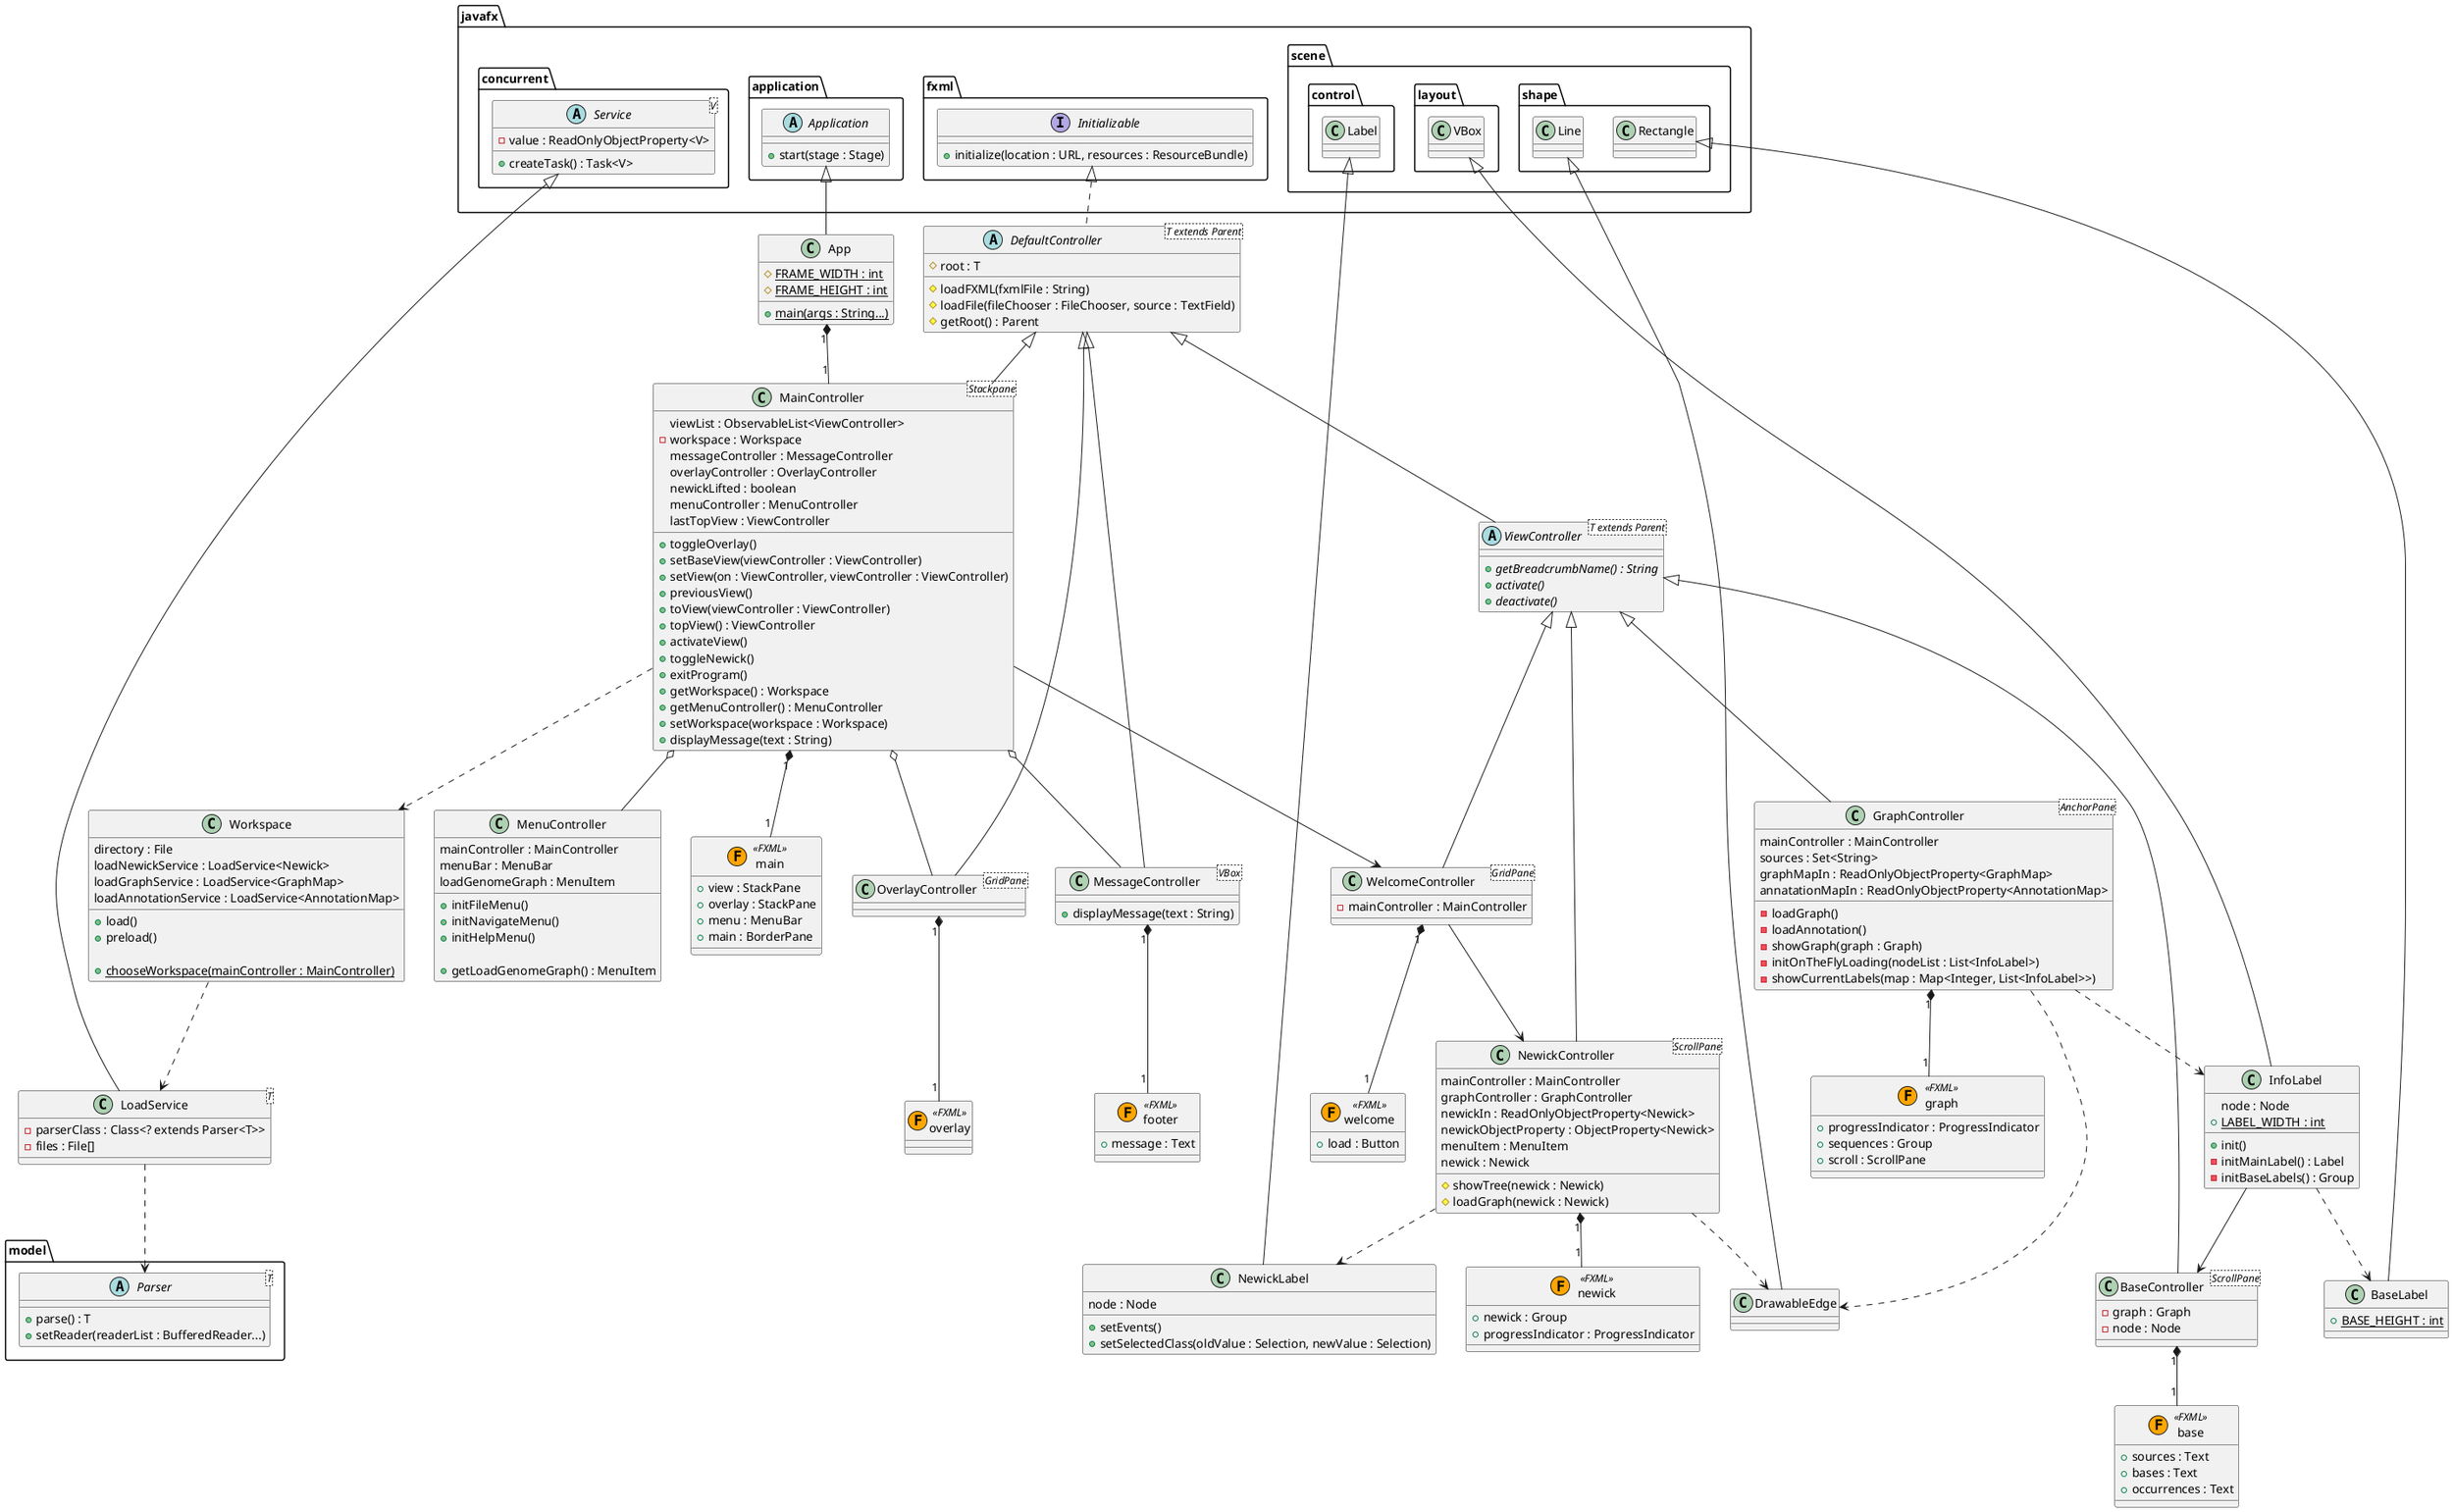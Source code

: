 @startuml
class App extends javafx.application.Application {
    {static} # FRAME_WIDTH : int
    {static} # FRAME_HEIGHT : int

    {static} +main(args : String...)
}

class DrawableEdge extends javafx.scene.shape.Line
class BaseLabel extends javafx.scene.shape.Rectangle {
    {static}+BASE_HEIGHT : int
}
class InfoLabel extends javafx.scene.layout.VBox {
    node : Node
    {static}+LABEL_WIDTH : int

    +init()
    -initMainLabel() : Label
    -initBaseLabels() : Group
}
class NewickLabel extends javafx.scene.control.Label {
    node : Node

    +setEvents()
    +setSelectedClass(oldValue : Selection, newValue : Selection)
}

abstract class DefaultController<T extends Parent> implements javafx.fxml.Initializable {
    # root : T
    #loadFXML(fxmlFile : String)
    #loadFile(fileChooser : FileChooser, source : TextField)
    #getRoot() : Parent
}
abstract class ViewController<T extends Parent> extends DefaultController {
    +{abstract}getBreadcrumbName() : String
    +{abstract}activate()
    +{abstract}deactivate()
}
class GraphController<AnchorPane> extends ViewController {
    mainController : MainController
    sources : Set<String>
    graphMapIn : ReadOnlyObjectProperty<GraphMap>
    annatationMapIn : ReadOnlyObjectProperty<AnnotationMap>

    -loadGraph()
    -loadAnnotation()
    -showGraph(graph : Graph)
    -initOnTheFlyLoading(nodeList : List<InfoLabel>)
    -showCurrentLabels(map : Map<Integer, List<InfoLabel>>)
}
class MainController<Stackpane> extends DefaultController {
    viewList : ObservableList<ViewController>
    -workspace : Workspace
    messageController : MessageController
    overlayController : OverlayController
    newickLifted : boolean
    menuController : MenuController
    lastTopView : ViewController

    +toggleOverlay()
    +setBaseView(viewController : ViewController)
    +setView(on : ViewController, viewController : ViewController)
    +previousView()
    +toView(viewController : ViewController)
    +topView() : ViewController
    +activateView()
    +toggleNewick()
    +exitProgram()
    +getWorkspace() : Workspace
    +getMenuController() : MenuController
    +setWorkspace(workspace : Workspace)
    +displayMessage(text : String)
}
class BaseController<ScrollPane> extends ViewController {
    -graph : Graph
    -node : Node
}
class MessageController<VBox> extends DefaultController {
    +displayMessage(text : String)
}
class MenuController {
    mainController : MainController
    menuBar : MenuBar
    loadGenomeGraph : MenuItem

    +initFileMenu()
    +initNavigateMenu()
    +initHelpMenu()

    +getLoadGenomeGraph() : MenuItem
}
class NewickController<ScrollPane> extends ViewController {
    mainController : MainController
    graphController : GraphController
    newickIn : ReadOnlyObjectProperty<Newick>
    newickObjectProperty : ObjectProperty<Newick>
    menuItem : MenuItem
    newick : Newick

    #showTree(newick : Newick)
    #loadGraph(newick : Newick)
}
class WelcomeController<GridPane> extends ViewController {
    -mainController : MainController
}
class OverlayController<GridPane> extends DefaultController

class LoadService<T> extends javafx.concurrent.Service {
    -parserClass : Class<? extends Parser<T>>
    -files : File[]
}
abstract class model.Parser<T> {
    +parse() : T
    +setReader(readerList : BufferedReader...)
}

class Workspace {
    directory : File
    loadNewickService : LoadService<Newick>
    loadGraphService : LoadService<GraphMap>
    loadAnnotationService : LoadService<AnnotationMap>

    +load()
    +preload()

    +{static}chooseWorkspace(mainController : MainController)
}

'FXML
class base << (F,orange) FXML >> {
    + sources : Text
    + bases : Text
    + occurrences : Text
}
class graph << (F,orange) FXML >> {
    + progressIndicator : ProgressIndicator
    + sequences : Group
    + scroll : ScrollPane
}
class main << (F,orange) FXML >> {
    + view : StackPane
    + overlay : StackPane
    + menu : MenuBar
    + main : BorderPane
}
class newick << (F,orange) FXML >> {
    + newick : Group
    + progressIndicator : ProgressIndicator
}
class footer << (F,orange) FXML >> {
    + message : Text
}
class welcome << (F,orange) FXML >> {
    + load : Button
}
class overlay << (F,orange) FXML >>

'Relations
BaseController "1" *-- "1" base
GraphController "1" *-- "1" graph
MainController "1" *-- "1" main
NewickController "1" *-- "1" newick
MessageController "1" *-- "1" footer
WelcomeController "1" *-- "1" welcome
OverlayController "1" *-- "1" overlay

App "1" *-- "1" MainController
MainController o-- MenuController
MainController o-- MessageController
MainController o-- OverlayController
MainController --> WelcomeController

NewickController ..> DrawableEdge
NewickController ..> NewickLabel

GraphController ..> InfoLabel
GraphController ..> DrawableEdge

LoadService ..> model.Parser

InfoLabel ..> BaseLabel
InfoLabel --> BaseController

MainController ..> Workspace

WelcomeController --> NewickController

Workspace ..> LoadService

'External classes
abstract class javafx.concurrent.Service<V> {
    -value : ReadOnlyObjectProperty<V>
    +createTask() : Task<V>
}

abstract class javafx.application.Application {
    +start(stage : Stage)
}

interface javafx.fxml.Initializable {
    +initialize(location : URL, resources : ResourceBundle)
}
@enduml
